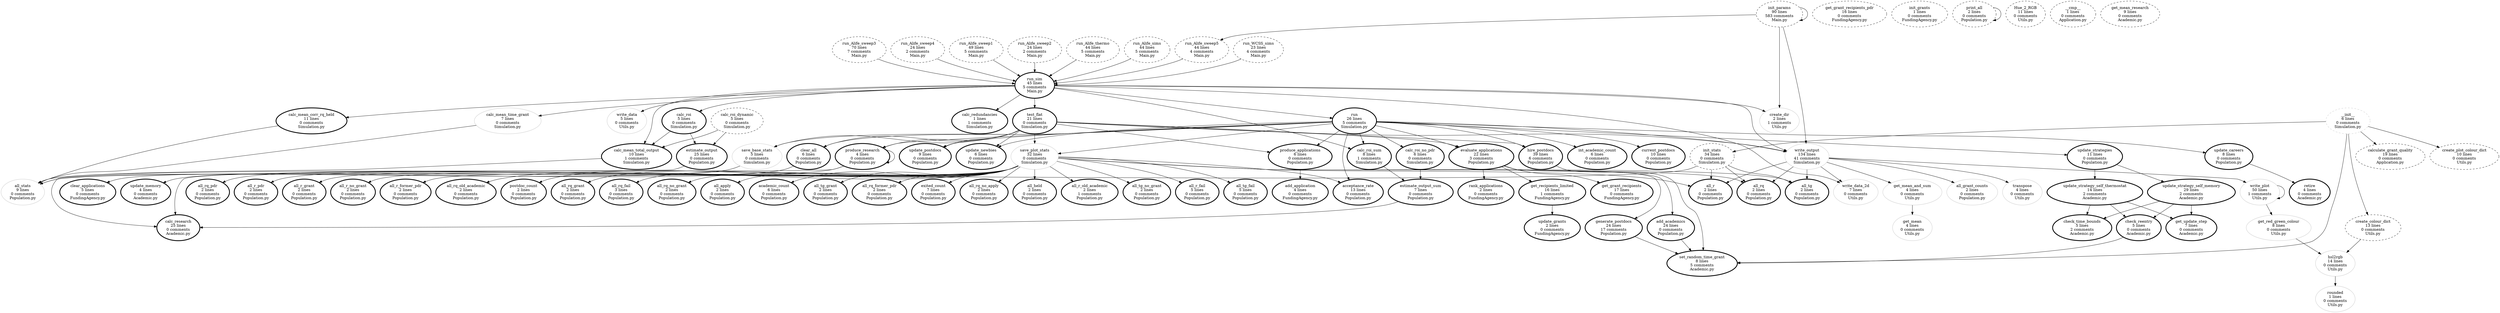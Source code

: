 digraph callgraph {
run_WCSS_sims [label="run_WCSS_sims\n23 lines\n4 comments\nMain.py" color=black style=dashed penwidth=1.0];
all_tg_no_grant [label="all_tg_no_grant\n2 lines\n0 comments\nPopulation.py" color=black style=solid penwidth=3.0];
save_base_stats [label="save_base_stats\n5 lines\n0 comments\nSimulation.py" color=grey style=solid penwidth=1.0];
hsl2rgb [label="hsl2rgb\n14 lines\n0 comments\nUtils.py" color=grey style=solid penwidth=1.0];
calculate_grant_quality [label="calculate_grant_quality\n19 lines\n0 comments\nApplication.py" color=black style=dashed penwidth=1.0];
all_r_fail [label="all_r_fail\n5 lines\n0 comments\nPopulation.py" color=black style=solid penwidth=3.0];
get_grant_recipients_pdr [label="get_grant_recipients_pdr\n16 lines\n0 comments\nFundingAgency.py" color=black style=dashed penwidth=1.0];
get_mean [label="get_mean\n4 lines\n0 comments\nUtils.py" color=grey style=solid penwidth=1.0];
init_grants [label="init_grants\n1 lines\n0 comments\nFundingAgency.py" color=black style=dashed penwidth=1.0];
estimate_output [label="estimate_output\n25 lines\n0 comments\nPopulation.py" color=black style=solid penwidth=3.0];
create_plot_colour_dict [label="create_plot_colour_dict\n10 lines\n0 comments\nUtils.py" color=black style=dashed penwidth=1.0];
create_colour_dict [label="create_colour_dict\n13 lines\n0 comments\nUtils.py" color=black style=dashed penwidth=1.0];
get_update_step [label="get_update_step\n7 lines\n0 comments\nAcademic.py" color=black style=solid penwidth=3.0];
update_postdocs [label="update_postdocs\n9 lines\n0 comments\nPopulation.py" color=black style=solid penwidth=3.0];
print_all [label="print_all\n2 lines\n0 comments\nPopulation.py" color=black style=dashed penwidth=1.0];
add_application [label="add_application\n4 lines\n0 comments\nFundingAgency.py" color=black style=solid penwidth=3.0];
update_strategy_self_memory [label="update_strategy_self_memory\n29 lines\n2 comments\nAcademic.py" color=black style=solid penwidth=3.0];
clear_applications [label="clear_applications\n5 lines\n0 comments\nFundingAgency.py" color=black style=solid penwidth=3.0];
add_academics [label="add_academics\n24 lines\n0 comments\nPopulation.py" color=black style=solid penwidth=3.0];
save_plot_stats [label="save_plot_stats\n32 lines\n0 comments\nSimulation.py" color=grey style=solid penwidth=1.0];
get_grant_recipients [label="get_grant_recipients\n17 lines\n0 comments\nFundingAgency.py" color=black style=solid penwidth=3.0];
produce_applications [label="produce_applications\n6 lines\n0 comments\nPopulation.py" color=black style=solid penwidth=3.0];
int_academic_count [label="int_academic_count\n6 lines\n0 comments\nPopulation.py" color=black style=solid penwidth=3.0];
write_data_2d [label="write_data_2d\n7 lines\n0 comments\nUtils.py" color=grey style=solid penwidth=1.0];
run_Alife_sweep5 [label="run_Alife_sweep5\n44 lines\n4 comments\nMain.py" color=black style=dashed penwidth=1.0];
retire [label="retire\n4 lines\n0 comments\nAcademic.py" color=black style=solid penwidth=3.0];
all_tg_fail [label="all_tg_fail\n5 lines\n0 comments\nPopulation.py" color=black style=solid penwidth=3.0];
init_stats [label="init_stats\n34 lines\n0 comments\nSimulation.py" color=black style=dashed penwidth=1.0];
run_sim [label="run_sim\n45 lines\n5 comments\nMain.py" color=black style=solid penwidth=3.0];
evaluate_applications [label="evaluate_applications\n22 lines\n3 comments\nPopulation.py" color=black style=solid penwidth=3.0];
get_mean_and_sum [label="get_mean_and_sum\n4 lines\n0 comments\nUtils.py" color=grey style=solid penwidth=1.0];
all_tg [label="all_tg\n2 lines\n0 comments\nPopulation.py" color=black style=solid penwidth=3.0];
all_rq_pdr [label="all_rq_pdr\n2 lines\n0 comments\nPopulation.py" color=black style=solid penwidth=3.0];
generate_postdocs [label="generate_postdocs\n24 lines\n17 comments\nPopulation.py" color=black style=solid penwidth=3.0];
all_r [label="all_r\n2 lines\n0 comments\nPopulation.py" color=black style=solid penwidth=3.0];
all_r_pdr [label="all_r_pdr\n2 lines\n0 comments\nPopulation.py" color=black style=solid penwidth=3.0];
test_flat [label="test_flat\n21 lines\n0 comments\nSimulation.py" color=black style=solid penwidth=3.0];
run_Alife_sweep3 [label="run_Alife_sweep3\n70 lines\n7 comments\nMain.py" color=black style=dashed penwidth=1.0];
all_r_grant [label="all_r_grant\n2 lines\n0 comments\nPopulation.py" color=black style=solid penwidth=3.0];
all_r_no_grant [label="all_r_no_grant\n2 lines\n0 comments\nPopulation.py" color=black style=solid penwidth=3.0];
all_r_former_pdr [label="all_r_former_pdr\n2 lines\n0 comments\nPopulation.py" color=black style=solid penwidth=3.0];
check_reentry [label="check_reentry\n5 lines\n0 comments\nAcademic.py" color=black style=solid penwidth=3.0];
get_red_green_colour [label="get_red_green_colour\n8 lines\n0 comments\nUtils.py" color=grey style=solid penwidth=1.0];
run_Alife_sweep4 [label="run_Alife_sweep4\n24 lines\n2 comments\nMain.py" color=black style=dashed penwidth=1.0];
run_Alife_sweep1 [label="run_Alife_sweep1\n49 lines\n5 comments\nMain.py" color=black style=dashed penwidth=1.0];
update_strategies [label="update_strategies\n11 lines\n0 comments\nPopulation.py" color=black style=solid penwidth=3.0];
__init__ [label="__init__\n6 lines\n0 comments\nSimulation.py" color=grey style=dashed penwidth=1.0];
all_rq_old_academic [label="all_rq_old_academic\n2 lines\n0 comments\nPopulation.py" color=black style=solid penwidth=3.0];
all_rq [label="all_rq\n2 lines\n0 comments\nPopulation.py" color=black style=solid penwidth=3.0];
postdoc_count [label="postdoc_count\n2 lines\n0 comments\nPopulation.py" color=black style=solid penwidth=3.0];
calc_mean_time_grant [label="calc_mean_time_grant\n7 lines\n0 comments\nSimulation.py" color=grey style=solid penwidth=1.0];
all_rq_grant [label="all_rq_grant\n2 lines\n0 comments\nPopulation.py" color=black style=solid penwidth=3.0];
run [label="run\n26 lines\n5 comments\nSimulation.py" color=black style=solid penwidth=3.0];
all_rq_fail [label="all_rq_fail\n3 lines\n0 comments\nPopulation.py" color=black style=solid penwidth=3.0];
all_rq_no_grant [label="all_rq_no_grant\n2 lines\n0 comments\nPopulation.py" color=black style=solid penwidth=3.0];
write_output [label="write_output\n134 lines\n41 comments\nSimulation.py" color=grey style=solid penwidth=1.0];
update_strategy_self_thermostat [label="update_strategy_self_thermostat\n14 lines\n2 comments\nAcademic.py" color=black style=solid penwidth=3.0];
write_plot [label="write_plot\n50 lines\n1 comments\nUtils.py" color=grey style=solid penwidth=1.0];
write_data [label="write_data\n5 lines\n0 comments\nUtils.py" color=grey style=solid penwidth=1.0];
all_grant_counts [label="all_grant_counts\n2 lines\n0 comments\nPopulation.py" color=grey style=solid penwidth=1.0];
all_apply [label="all_apply\n2 lines\n0 comments\nPopulation.py" color=black style=solid penwidth=3.0];
get_recipients_limited [label="get_recipients_limited\n16 lines\n1 comments\nFundingAgency.py" color=black style=solid penwidth=3.0];
update_grants [label="update_grants\n2 lines\n0 comments\nFundingAgency.py" color=black style=solid penwidth=3.0];
update_memory [label="update_memory\n4 lines\n0 comments\nAcademic.py" color=black style=solid penwidth=3.0];
current_postdocs [label="current_postdocs\n10 lines\n0 comments\nPopulation.py" color=black style=solid penwidth=3.0];
acceptance_rate [label="acceptance_rate\n13 lines\n0 comments\nPopulation.py" color=black style=solid penwidth=3.0];
run_Alife_sweep2 [label="run_Alife_sweep2\n24 lines\n2 comments\nMain.py" color=black style=dashed penwidth=1.0];
update_newbies [label="update_newbies\n6 lines\n0 comments\nPopulation.py" color=black style=solid penwidth=3.0];
Hue_2_RGB [label="Hue_2_RGB\n11 lines\n0 comments\nUtils.py" color=black style=dashed penwidth=1.0];
hire_postdocs [label="hire_postdocs\n39 lines\n6 comments\nPopulation.py" color=black style=solid penwidth=3.0];
rounded [label="rounded\n1 lines\n0 comments\nUtils.py" color=grey style=solid penwidth=1.0];
check_time_bounds [label="check_time_bounds\n5 lines\n2 comments\nAcademic.py" color=black style=solid penwidth=3.0];
calc_mean_total_output [label="calc_mean_total_output\n10 lines\n1 comments\nSimulation.py" color=black style=solid penwidth=3.0];
academic_count [label="academic_count\n6 lines\n0 comments\nPopulation.py" color=black style=solid penwidth=3.0];
all_tg_grant [label="all_tg_grant\n2 lines\n0 comments\nPopulation.py" color=black style=solid penwidth=3.0];
calc_roi_sum [label="calc_roi_sum\n8 lines\n1 comments\nSimulation.py" color=black style=solid penwidth=3.0];
estimate_output_sum [label="estimate_output_sum\n7 lines\n0 comments\nPopulation.py" color=black style=solid penwidth=3.0];
transpose [label="transpose\n4 lines\n0 comments\nUtils.py" color=grey style=solid penwidth=1.0];
clear_all [label="clear_all\n6 lines\n0 comments\nPopulation.py" color=black style=solid penwidth=3.0];
all_rq_former_pdr [label="all_rq_former_pdr\n2 lines\n0 comments\nPopulation.py" color=black style=solid penwidth=3.0];
calc_roi_no_pdr [label="calc_roi_no_pdr\n6 lines\n0 comments\nSimulation.py" color=black style=solid penwidth=3.0];
set_random_time_grant [label="set_random_time_grant\n8 lines\n5 comments\nAcademic.py" color=black style=solid penwidth=3.0];
rank_applications [label="rank_applications\n2 lines\n0 comments\nFundingAgency.py" color=black style=solid penwidth=3.0];
create_dir [label="create_dir\n2 lines\n1 comments\nUtils.py" color=grey style=solid penwidth=1.0];
calc_research [label="calc_research\n25 lines\n0 comments\nAcademic.py" color=black style=solid penwidth=3.0];
run_Alife_thermo [label="run_Alife_thermo\n44 lines\n5 comments\nMain.py" color=black style=dashed penwidth=1.0];
exited_count [label="exited_count\n7 lines\n0 comments\nPopulation.py" color=black style=solid penwidth=3.0];
all_rq_no_apply [label="all_rq_no_apply\n2 lines\n0 comments\nPopulation.py" color=black style=solid penwidth=3.0];
run_Alife_sims [label="run_Alife_sims\n44 lines\n5 comments\nMain.py" color=black style=dashed penwidth=1.0];
all_held [label="all_held\n2 lines\n0 comments\nPopulation.py" color=black style=solid penwidth=3.0];
calc_mean_corr_rq_held [label="calc_mean_corr_rq_held\n11 lines\n0 comments\nSimulation.py" color=black style=solid penwidth=3.0];
all_r_old_academic [label="all_r_old_academic\n2 lines\n1 comments\nPopulation.py" color=black style=solid penwidth=3.0];
__cmp__ [label="__cmp__\n1 lines\n0 comments\nApplication.py" color=black style=dashed penwidth=1.0];
all_stats [label="all_stats\n9 lines\n0 comments\nPopulation.py" color=grey style=solid penwidth=1.0];
update_careers [label="update_careers\n8 lines\n0 comments\nPopulation.py" color=black style=solid penwidth=3.0];
produce_research [label="produce_research\n4 lines\n0 comments\nPopulation.py" color=black style=solid penwidth=3.0];
calc_roi_dynamic [label="calc_roi_dynamic\n5 lines\n0 comments\nSimulation.py" color=black style=dashed penwidth=1.0];
calc_redundancies [label="calc_redundancies\n1 lines\n1 comments\nSimulation.py" color=black style=solid penwidth=3.0];
init_params [label="init_params\n90 lines\n583 comments\nMain.py" color=black style=dashed penwidth=1.0];
calc_roi [label="calc_roi\n5 lines\n0 comments\nSimulation.py" color=black style=solid penwidth=3.0];
get_mean_research [label="get_mean_research\n9 lines\n0 comments\nAcademic.py" color=black style=dashed penwidth=1.0];
run_WCSS_sims -> {run_sim, run_sim, run_sim, run_sim};
save_base_stats -> {all_stats, all_stats};
hsl2rgb -> {rounded, rounded, rounded};
estimate_output -> {calc_research, calc_research};
create_colour_dict -> {hsl2rgb};
print_all -> {print_all};
update_strategy_self_memory -> {check_reentry, get_update_step, check_time_bounds};
add_academics -> {set_random_time_grant};
save_plot_stats -> {all_tg_fail, all_rq, all_apply, all_held, all_tg, all_r_grant, all_tg, academic_count, all_rq_pdr, all_rq_fail, all_r, all_rq, all_rq_grant, all_rq, all_tg_grant, all_tg_no_grant, all_r_fail, exited_count, all_r_no_grant, all_r_old_academic, postdoc_count, all_rq_old_academic, all_rq, all_rq_no_grant, all_rq_former_pdr, all_rq_no_apply, acceptance_rate, all_r_pdr, all_r_former_pdr};
produce_applications -> {add_application};
run_Alife_sweep5 -> {run_sim, run_sim, run_sim, run_sim};
init_stats -> {all_r, all_tg, all_stats, all_rq};
run_sim -> {run, run, create_dir, run, write_data, write_output, calc_mean_total_output, calc_mean_corr_rq_held, calc_mean_time_grant, write_output, write_data_2d, write_output, run, calc_roi_sum, run, test_flat, calc_redundancies, run, calc_roi};
evaluate_applications -> {rank_applications, get_recipients_limited, generate_postdocs, get_grant_recipients, add_academics};
get_mean_and_sum -> {get_mean};
generate_postdocs -> {set_random_time_grant};
test_flat -> {update_newbies, clear_all, hire_postdocs, produce_research, update_postdocs, save_plot_stats, produce_applications, evaluate_applications, save_base_stats, write_output};
run_Alife_sweep3 -> {run_sim, run_sim, run_sim, run_sim, run_sim, run_sim, run_sim};
check_reentry -> {set_random_time_grant};
get_red_green_colour -> {hsl2rgb};
run_Alife_sweep4 -> {run_sim, run_sim};
run_Alife_sweep1 -> {run_sim, run_sim, run_sim, run_sim, run_sim};
update_strategies -> {update_strategy_self_thermostat, update_strategy_self_memory};
__init__ -> {create_colour_dict, init_stats, create_plot_colour_dict, set_random_time_grant, calculate_grant_quality};
calc_mean_time_grant -> {all_stats};
run -> {update_newbies, evaluate_applications, hire_postdocs, save_base_stats, produce_research, update_careers, save_plot_stats, update_postdocs, write_output, calc_roi_no_pdr, produce_applications, update_strategies, int_academic_count, calc_roi_sum, clear_all, acceptance_rate, current_postdocs};
write_output -> {transpose, get_mean_and_sum, write_plot, write_plot, write_plot, get_mean_and_sum, write_plot, get_mean_and_sum, get_mean_and_sum, get_mean_and_sum, get_mean_and_sum, get_mean_and_sum, get_mean_and_sum, all_rq, get_mean_and_sum, get_mean_and_sum, write_plot, write_plot, write_plot, write_plot, write_data_2d, write_plot, all_tg, write_plot, get_mean_and_sum, all_grant_counts, write_plot, write_data_2d, get_mean_and_sum, get_mean_and_sum, write_plot, write_plot, all_r, write_plot, get_mean_and_sum, get_mean_and_sum, get_mean_and_sum, write_plot, write_plot, transpose};
update_strategy_self_thermostat -> {get_update_step, check_time_bounds, check_reentry};
write_plot -> {write_plot, get_red_green_colour};
get_recipients_limited -> {update_grants};
run_Alife_sweep2 -> {run_sim, run_sim};
hire_postdocs -> {set_random_time_grant, set_random_time_grant};
calc_mean_total_output -> {all_stats};
calc_roi_sum -> {estimate_output_sum};
estimate_output_sum -> {calc_research};
clear_all -> {clear_applications};
calc_roi_no_pdr -> {estimate_output_sum};
run_Alife_thermo -> {run_sim, run_sim, run_sim, run_sim, run_sim};
run_Alife_sims -> {run_sim, run_sim, run_sim, run_sim, run_sim};
calc_mean_corr_rq_held -> {all_stats};
update_careers -> {retire};
produce_research -> {calc_research, update_memory, produce_research};
calc_roi_dynamic -> {calc_mean_total_output, estimate_output};
init_params -> {init_params, create_dir, write_output, run_Alife_sweep5};
calc_roi -> {calc_mean_total_output, estimate_output};
}
